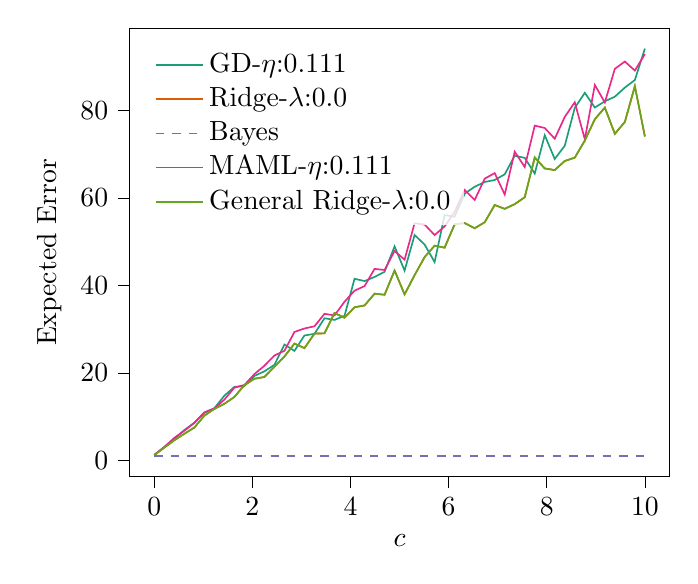 % This file was created with tikzplotlib v0.10.1.
\begin{tikzpicture}

\definecolor{chocolate217952}{RGB}{217,95,2}
\definecolor{darkcyan27158119}{RGB}{27,158,119}
\definecolor{darkgray176}{RGB}{176,176,176}
\definecolor{deeppink23141138}{RGB}{231,41,138}
\definecolor{lightslategray117112179}{RGB}{117,112,179}
\definecolor{olivedrab10216630}{RGB}{102,166,30}

\begin{axis}[
legend cell align={left},
legend style={
  fill opacity=0.8,
  draw opacity=1,
  text opacity=1,
  at={(0.03,0.97)},
  anchor=north west,
  draw=none
},
tick align=outside,
tick pos=left,
x grid style={darkgray176},
xlabel={\(\displaystyle c\)},
xmin=-0.5, xmax=10.5,
xtick style={color=black},
y grid style={darkgray176},
ylabel={Expected Error},
ymin=-3.656, ymax=98.775,
ytick style={color=black}
]
\addplot [semithick, darkcyan27158119]
table {%
0 1.264
0.204 3.048
0.408 4.989
0.612 6.958
0.816 8.639
1.02 10.915
1.224 11.943
1.429 14.817
1.633 16.835
1.837 17.004
2.041 19.334
2.245 20.389
2.449 21.872
2.653 26.519
2.857 25.055
3.061 28.575
3.265 28.957
3.469 32.512
3.673 32.127
3.878 33.084
4.082 41.528
4.286 41.01
4.49 41.953
4.694 43.114
4.898 48.929
5.102 43.405
5.306 51.524
5.51 49.358
5.714 45.353
5.918 56.073
6.122 55.726
6.327 60.981
6.531 62.561
6.735 63.64
6.939 64.106
7.143 65.39
7.347 69.652
7.551 69.155
7.755 65.564
7.959 74.329
8.163 68.895
8.367 71.936
8.571 80.575
8.776 84.024
8.98 80.656
9.184 82.077
9.388 83.135
9.592 85.217
9.796 86.94
10 94.119
};
\addlegendentry{GD-$\eta$:0.111}
\addplot [semithick, chocolate217952]
table {%
0 1.244
0.204 2.966
0.408 4.633
0.612 6.123
0.816 7.53
1.02 10.26
1.224 11.797
1.429 12.964
1.633 14.536
1.837 17.233
2.041 18.69
2.245 19.09
2.449 21.42
2.653 23.776
2.857 26.721
3.061 25.691
3.265 28.997
3.469 29.065
3.673 33.699
3.878 32.629
4.082 35.024
4.286 35.436
4.49 38.121
4.694 37.884
4.898 43.409
5.102 37.968
5.306 42.355
5.51 46.482
5.714 49.09
5.918 48.642
6.122 53.977
6.327 54.253
6.531 53.075
6.735 54.444
6.939 58.388
7.143 57.51
7.347 58.583
7.551 60.163
7.755 69.252
7.959 66.737
8.163 66.366
8.367 68.447
8.571 69.197
8.776 73.114
8.98 77.993
9.184 80.643
9.388 74.636
9.592 77.363
9.796 85.545
10 74.039
};
\addlegendentry{Ridge-$\lambda$:0.0}
\addplot [semithick, lightslategray117112179, dashed]
table {%
0 1.0
0.204 1.0
0.408 1.0
0.612 1.0
0.816 1.0
1.02 1.0
1.224 1.0
1.429 1.0
1.633 1.0
1.837 1.0
2.041 1.0
2.245 1.0
2.449 1.0
2.653 1.0
2.857 1.0
3.061 1.0
3.265 1.0
3.469 1.0
3.673 1.0
3.878 1.0
4.082 1.0
4.286 1.0
4.49 1.0
4.694 1.0
4.898 1.0
5.102 1.0
5.306 1.0
5.51 1.0
5.714 1.0
5.918 1.0
6.122 1.0
6.327 1.0
6.531 1.0
6.735 1.0
6.939 1.0
7.143 1.0
7.347 1.0
7.551 1.0
7.755 1.0
7.959 1.0
8.163 1.0
8.367 1.0
8.571 1.0
8.776 1.0
8.98 1.0
9.184 1.0
9.388 1.0
9.592 1.0
9.796 1.0
10 1.0
};
\addlegendentry{Bayes}
\addplot [semithick, deeppink23141138]
table {%
0 1.285
0.204 3.115
0.408 5.177
0.612 6.81
0.816 8.595
1.02 11.009
1.224 11.921
1.429 13.916
1.633 16.671
1.837 17.271
2.041 19.749
2.245 21.662
2.449 24.008
2.653 25.081
2.857 29.382
3.061 30.177
3.265 30.677
3.469 33.525
3.673 33.16
3.878 36.292
4.082 38.816
4.286 39.858
4.49 43.786
4.694 43.542
4.898 47.878
5.102 45.891
5.306 54.218
5.51 53.921
5.714 51.516
5.918 53.511
6.122 56.804
6.327 61.83
6.531 59.531
6.735 64.403
6.939 65.673
7.143 60.779
7.347 70.564
7.551 67.065
7.755 76.518
7.959 75.979
8.163 73.527
8.367 78.517
8.571 81.853
8.776 73.403
8.98 85.812
9.184 81.814
9.388 89.5
9.592 91.165
9.796 89.095
10 92.861
};
\addlegendentry{MAML-$\eta$:0.111}
\addplot [semithick, olivedrab10216630]
table {%
0 1.244
0.204 2.966
0.408 4.633
0.612 6.123
0.816 7.53
1.02 10.26
1.224 11.797
1.429 12.964
1.633 14.536
1.837 17.233
2.041 18.69
2.245 19.09
2.449 21.42
2.653 23.776
2.857 26.721
3.061 25.691
3.265 28.997
3.469 29.065
3.673 33.699
3.878 32.629
4.082 35.024
4.286 35.436
4.49 38.121
4.694 37.884
4.898 43.409
5.102 37.968
5.306 42.355
5.51 46.482
5.714 49.09
5.918 48.642
6.122 53.977
6.327 54.253
6.531 53.075
6.735 54.444
6.939 58.388
7.143 57.51
7.347 58.583
7.551 60.163
7.755 69.252
7.959 66.737
8.163 66.366
8.367 68.447
8.571 69.197
8.776 73.114
8.98 77.993
9.184 80.643
9.388 74.636
9.592 77.363
9.796 85.545
10 74.039
};
\addlegendentry{General Ridge-$\lambda$:0.0}
\end{axis}

\end{tikzpicture}
